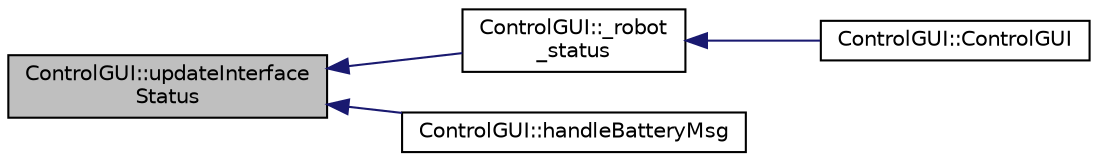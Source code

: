 digraph "ControlGUI::updateInterfaceStatus"
{
 // INTERACTIVE_SVG=YES
  edge [fontname="Helvetica",fontsize="10",labelfontname="Helvetica",labelfontsize="10"];
  node [fontname="Helvetica",fontsize="10",shape=record];
  rankdir="LR";
  Node85 [label="ControlGUI::updateInterface\lStatus",height=0.2,width=0.4,color="black", fillcolor="grey75", style="filled", fontcolor="black"];
  Node85 -> Node86 [dir="back",color="midnightblue",fontsize="10",style="solid",fontname="Helvetica"];
  Node86 [label="ControlGUI::_robot\l_status",height=0.2,width=0.4,color="black", fillcolor="white", style="filled",URL="$class_control_g_u_i.html#abe917aff974bd6ac9ce5193edc864814",tooltip="Update the battery status of all robots. "];
  Node86 -> Node87 [dir="back",color="midnightblue",fontsize="10",style="solid",fontname="Helvetica"];
  Node87 [label="ControlGUI::ControlGUI",height=0.2,width=0.4,color="black", fillcolor="white", style="filled",URL="$class_control_g_u_i.html#a3ac837dec598621fcdd71fd64ff013fd",tooltip="Constructor of a ControlGUI object. "];
  Node85 -> Node88 [dir="back",color="midnightblue",fontsize="10",style="solid",fontname="Helvetica"];
  Node88 [label="ControlGUI::handleBatteryMsg",height=0.2,width=0.4,color="black", fillcolor="white", style="filled",URL="$class_control_g_u_i.html#a87c4112af79ad3a26de882717621d226",tooltip="Translates battery message and calls updateInterfaceStatus sending it as a parameter. "];
}
